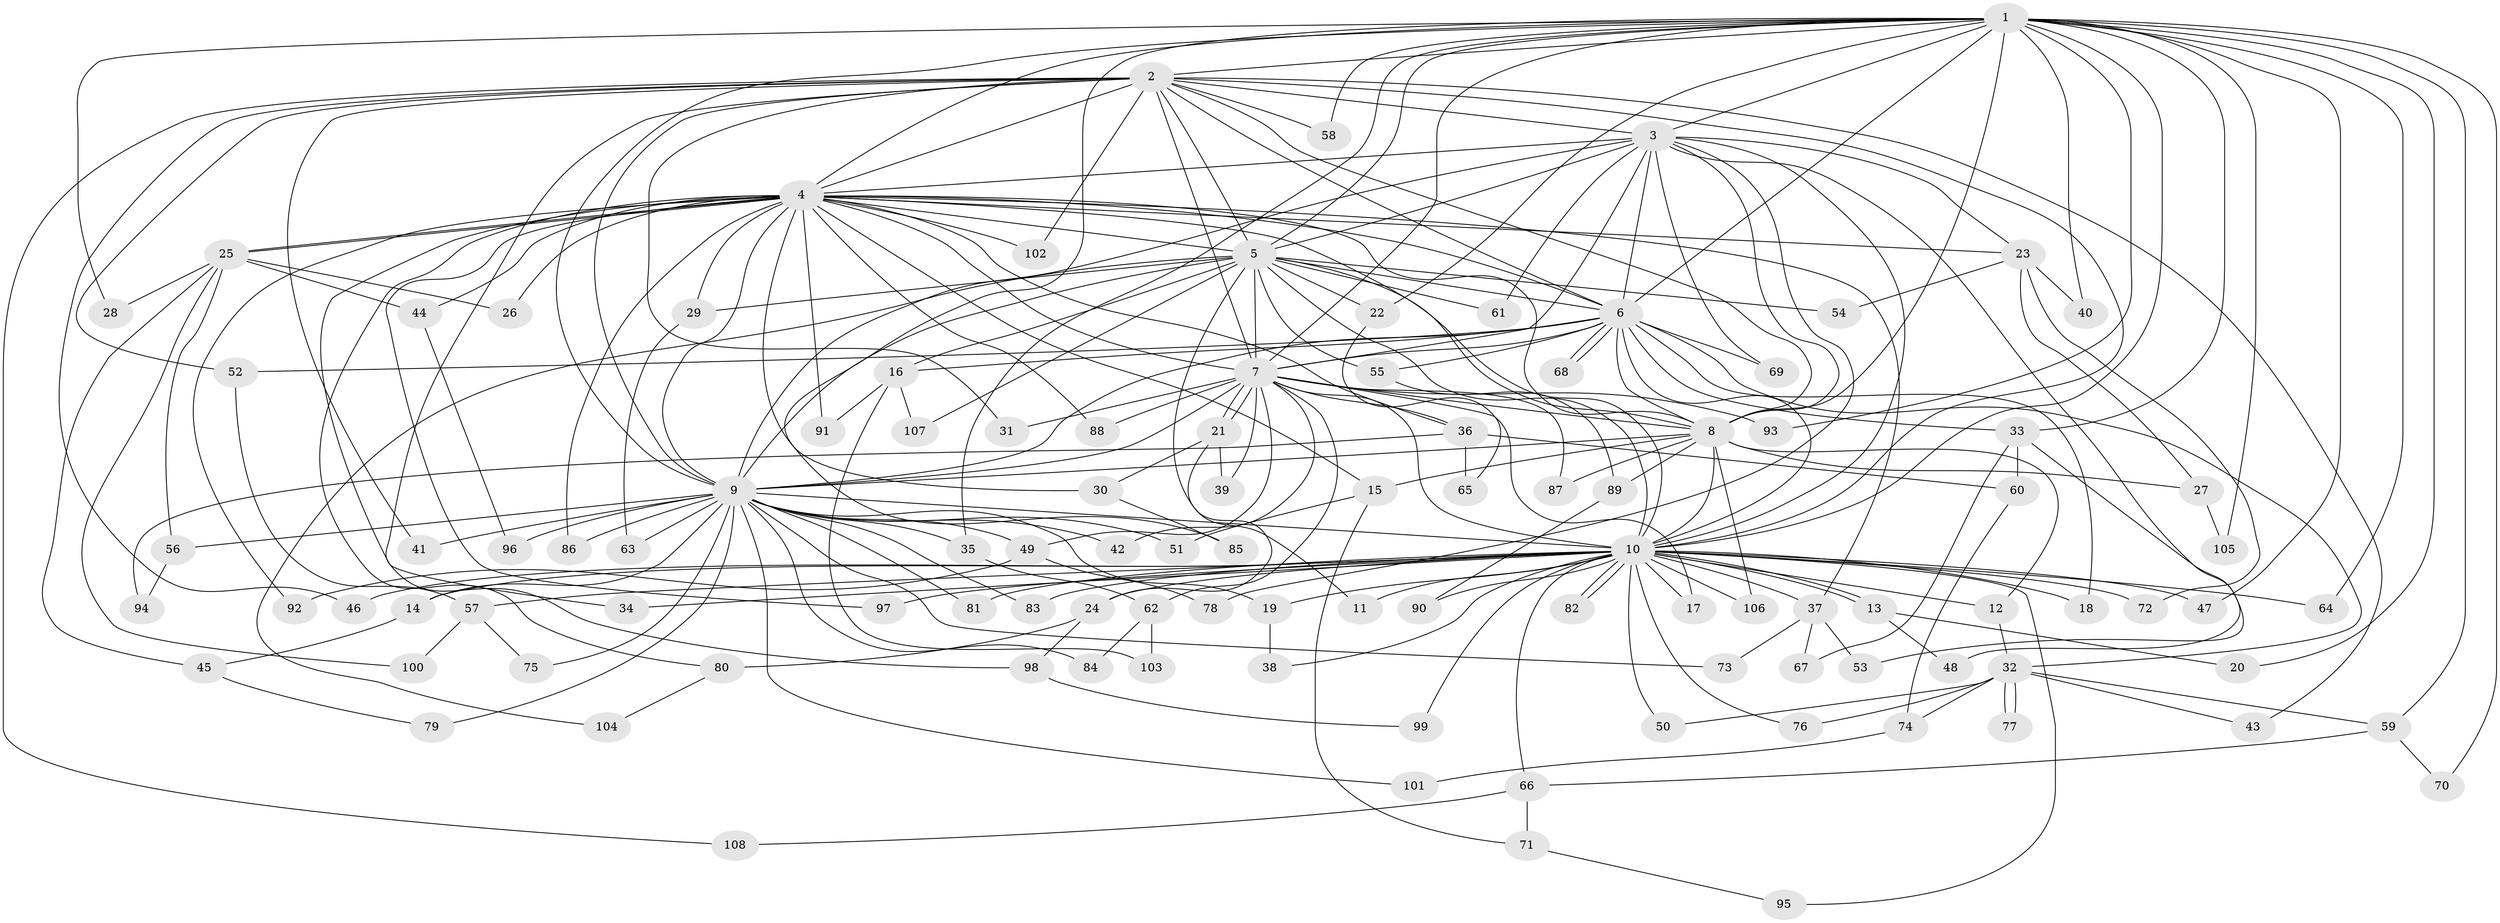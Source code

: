 // coarse degree distribution, {43: 0.012195121951219513, 15: 0.012195121951219513, 12: 0.012195121951219513, 25: 0.012195121951219513, 17: 0.012195121951219513, 13: 0.012195121951219513, 18: 0.012195121951219513, 30: 0.012195121951219513, 2: 0.524390243902439, 9: 0.012195121951219513, 3: 0.15853658536585366, 7: 0.012195121951219513, 6: 0.012195121951219513, 8: 0.012195121951219513, 5: 0.036585365853658534, 1: 0.06097560975609756, 4: 0.07317073170731707}
// Generated by graph-tools (version 1.1) at 2025/51/02/27/25 19:51:52]
// undirected, 108 vertices, 241 edges
graph export_dot {
graph [start="1"]
  node [color=gray90,style=filled];
  1;
  2;
  3;
  4;
  5;
  6;
  7;
  8;
  9;
  10;
  11;
  12;
  13;
  14;
  15;
  16;
  17;
  18;
  19;
  20;
  21;
  22;
  23;
  24;
  25;
  26;
  27;
  28;
  29;
  30;
  31;
  32;
  33;
  34;
  35;
  36;
  37;
  38;
  39;
  40;
  41;
  42;
  43;
  44;
  45;
  46;
  47;
  48;
  49;
  50;
  51;
  52;
  53;
  54;
  55;
  56;
  57;
  58;
  59;
  60;
  61;
  62;
  63;
  64;
  65;
  66;
  67;
  68;
  69;
  70;
  71;
  72;
  73;
  74;
  75;
  76;
  77;
  78;
  79;
  80;
  81;
  82;
  83;
  84;
  85;
  86;
  87;
  88;
  89;
  90;
  91;
  92;
  93;
  94;
  95;
  96;
  97;
  98;
  99;
  100;
  101;
  102;
  103;
  104;
  105;
  106;
  107;
  108;
  1 -- 2;
  1 -- 3;
  1 -- 4;
  1 -- 5;
  1 -- 6;
  1 -- 7;
  1 -- 8;
  1 -- 9;
  1 -- 10;
  1 -- 20;
  1 -- 22;
  1 -- 28;
  1 -- 33;
  1 -- 35;
  1 -- 40;
  1 -- 47;
  1 -- 58;
  1 -- 59;
  1 -- 64;
  1 -- 70;
  1 -- 85;
  1 -- 93;
  1 -- 105;
  2 -- 3;
  2 -- 4;
  2 -- 5;
  2 -- 6;
  2 -- 7;
  2 -- 8;
  2 -- 9;
  2 -- 10;
  2 -- 31;
  2 -- 41;
  2 -- 43;
  2 -- 46;
  2 -- 52;
  2 -- 58;
  2 -- 98;
  2 -- 102;
  2 -- 108;
  3 -- 4;
  3 -- 5;
  3 -- 6;
  3 -- 7;
  3 -- 8;
  3 -- 9;
  3 -- 10;
  3 -- 23;
  3 -- 53;
  3 -- 61;
  3 -- 69;
  3 -- 78;
  4 -- 5;
  4 -- 6;
  4 -- 7;
  4 -- 8;
  4 -- 9;
  4 -- 10;
  4 -- 15;
  4 -- 23;
  4 -- 25;
  4 -- 25;
  4 -- 26;
  4 -- 29;
  4 -- 30;
  4 -- 34;
  4 -- 36;
  4 -- 37;
  4 -- 44;
  4 -- 80;
  4 -- 86;
  4 -- 88;
  4 -- 91;
  4 -- 92;
  4 -- 97;
  4 -- 102;
  5 -- 6;
  5 -- 7;
  5 -- 8;
  5 -- 9;
  5 -- 10;
  5 -- 11;
  5 -- 16;
  5 -- 22;
  5 -- 29;
  5 -- 54;
  5 -- 55;
  5 -- 61;
  5 -- 104;
  5 -- 107;
  6 -- 7;
  6 -- 8;
  6 -- 9;
  6 -- 10;
  6 -- 16;
  6 -- 18;
  6 -- 32;
  6 -- 33;
  6 -- 52;
  6 -- 55;
  6 -- 68;
  6 -- 68;
  6 -- 69;
  7 -- 8;
  7 -- 9;
  7 -- 10;
  7 -- 17;
  7 -- 21;
  7 -- 21;
  7 -- 31;
  7 -- 36;
  7 -- 39;
  7 -- 42;
  7 -- 49;
  7 -- 62;
  7 -- 87;
  7 -- 88;
  7 -- 93;
  8 -- 9;
  8 -- 10;
  8 -- 12;
  8 -- 15;
  8 -- 27;
  8 -- 87;
  8 -- 89;
  8 -- 106;
  9 -- 10;
  9 -- 14;
  9 -- 19;
  9 -- 35;
  9 -- 41;
  9 -- 42;
  9 -- 49;
  9 -- 51;
  9 -- 56;
  9 -- 63;
  9 -- 73;
  9 -- 75;
  9 -- 79;
  9 -- 81;
  9 -- 83;
  9 -- 84;
  9 -- 86;
  9 -- 96;
  9 -- 101;
  10 -- 11;
  10 -- 12;
  10 -- 13;
  10 -- 13;
  10 -- 14;
  10 -- 17;
  10 -- 18;
  10 -- 19;
  10 -- 24;
  10 -- 34;
  10 -- 37;
  10 -- 38;
  10 -- 46;
  10 -- 47;
  10 -- 50;
  10 -- 57;
  10 -- 64;
  10 -- 66;
  10 -- 72;
  10 -- 76;
  10 -- 81;
  10 -- 82;
  10 -- 82;
  10 -- 83;
  10 -- 90;
  10 -- 95;
  10 -- 97;
  10 -- 99;
  10 -- 106;
  12 -- 32;
  13 -- 20;
  13 -- 48;
  14 -- 45;
  15 -- 51;
  15 -- 71;
  16 -- 91;
  16 -- 103;
  16 -- 107;
  19 -- 38;
  21 -- 24;
  21 -- 30;
  21 -- 39;
  22 -- 65;
  23 -- 27;
  23 -- 40;
  23 -- 54;
  23 -- 72;
  24 -- 80;
  24 -- 98;
  25 -- 26;
  25 -- 28;
  25 -- 44;
  25 -- 45;
  25 -- 56;
  25 -- 100;
  27 -- 105;
  29 -- 63;
  30 -- 85;
  32 -- 43;
  32 -- 50;
  32 -- 59;
  32 -- 74;
  32 -- 76;
  32 -- 77;
  32 -- 77;
  33 -- 48;
  33 -- 60;
  33 -- 67;
  35 -- 62;
  36 -- 60;
  36 -- 65;
  36 -- 94;
  37 -- 53;
  37 -- 67;
  37 -- 73;
  44 -- 96;
  45 -- 79;
  49 -- 78;
  49 -- 92;
  52 -- 57;
  55 -- 89;
  56 -- 94;
  57 -- 75;
  57 -- 100;
  59 -- 66;
  59 -- 70;
  60 -- 74;
  62 -- 84;
  62 -- 103;
  66 -- 71;
  66 -- 108;
  71 -- 95;
  74 -- 101;
  80 -- 104;
  89 -- 90;
  98 -- 99;
}
